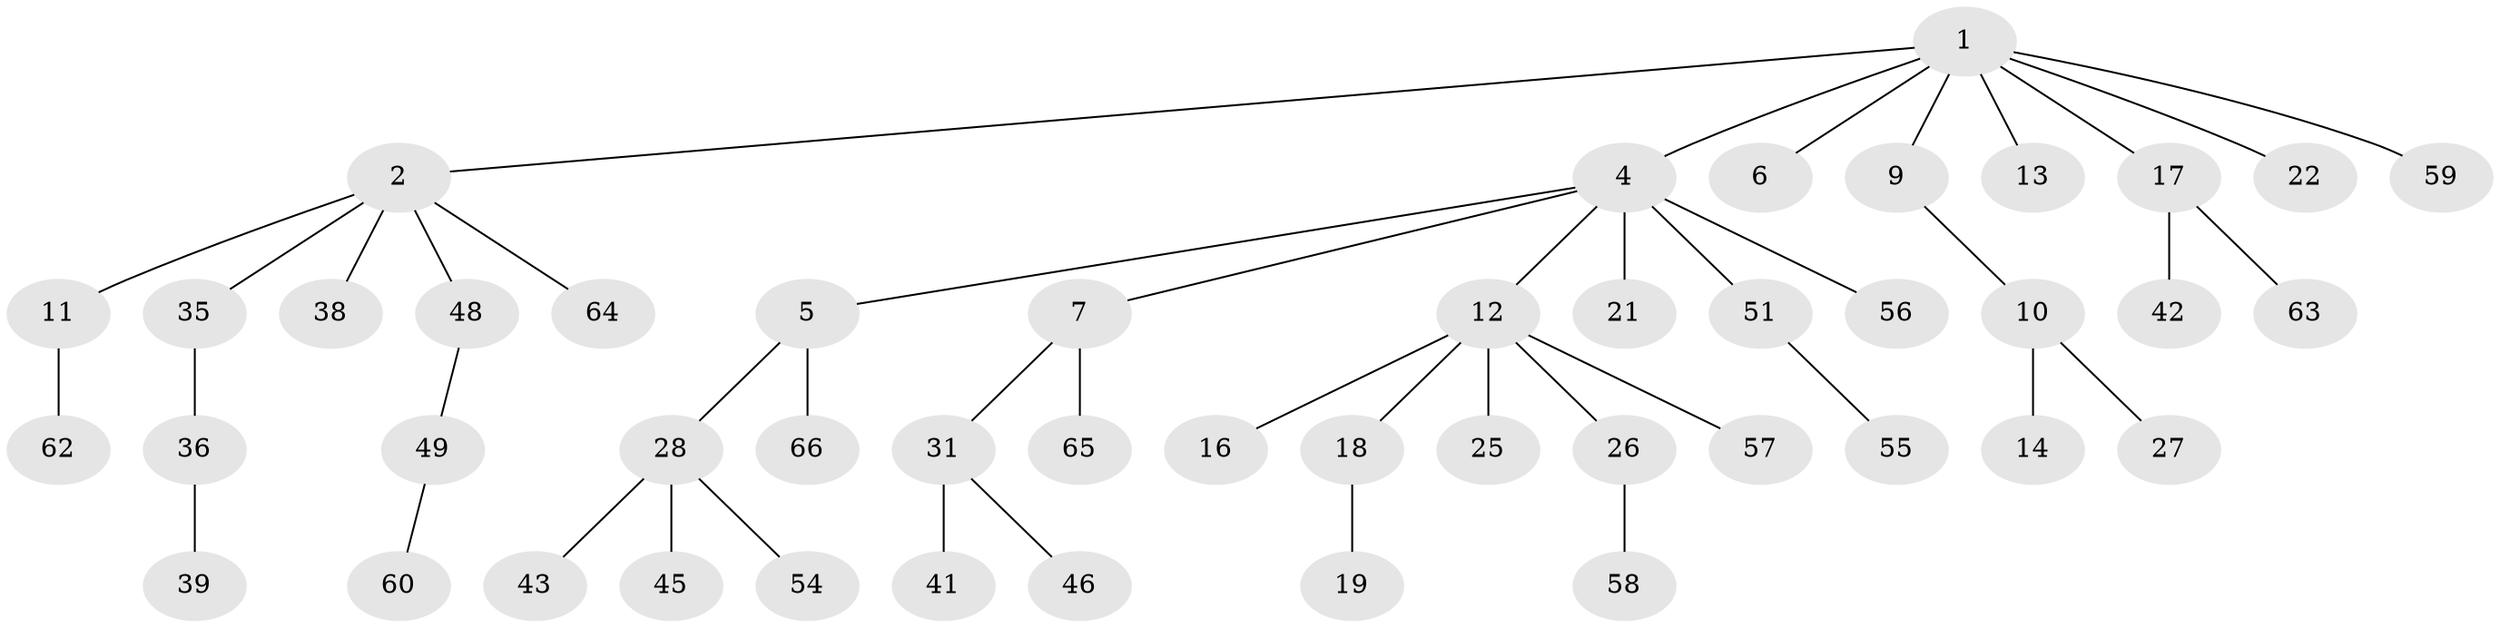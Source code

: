 // Generated by graph-tools (version 1.1) at 2025/24/03/03/25 07:24:07]
// undirected, 47 vertices, 46 edges
graph export_dot {
graph [start="1"]
  node [color=gray90,style=filled];
  1 [super="+3"];
  2 [super="+34"];
  4 [super="+8"];
  5 [super="+23"];
  6;
  7 [super="+29"];
  9;
  10 [super="+24"];
  11 [super="+50"];
  12 [super="+15"];
  13 [super="+47"];
  14 [super="+30"];
  16;
  17 [super="+20"];
  18;
  19;
  21;
  22;
  25 [super="+37"];
  26 [super="+40"];
  27;
  28 [super="+33"];
  31 [super="+32"];
  35;
  36 [super="+44"];
  38;
  39;
  41;
  42;
  43;
  45;
  46;
  48;
  49 [super="+53"];
  51 [super="+52"];
  54;
  55;
  56;
  57;
  58;
  59;
  60 [super="+61"];
  62;
  63;
  64;
  65;
  66;
  1 -- 2;
  1 -- 4;
  1 -- 9;
  1 -- 13;
  1 -- 59;
  1 -- 22;
  1 -- 17;
  1 -- 6;
  2 -- 11;
  2 -- 48;
  2 -- 64;
  2 -- 35;
  2 -- 38;
  4 -- 5;
  4 -- 7;
  4 -- 21;
  4 -- 51;
  4 -- 56;
  4 -- 12;
  5 -- 28;
  5 -- 66;
  7 -- 65;
  7 -- 31;
  9 -- 10;
  10 -- 14;
  10 -- 27;
  11 -- 62;
  12 -- 26;
  12 -- 16;
  12 -- 18;
  12 -- 25;
  12 -- 57;
  17 -- 42;
  17 -- 63;
  18 -- 19;
  26 -- 58;
  28 -- 43;
  28 -- 45;
  28 -- 54;
  31 -- 41;
  31 -- 46;
  35 -- 36;
  36 -- 39;
  48 -- 49;
  49 -- 60;
  51 -- 55;
}
